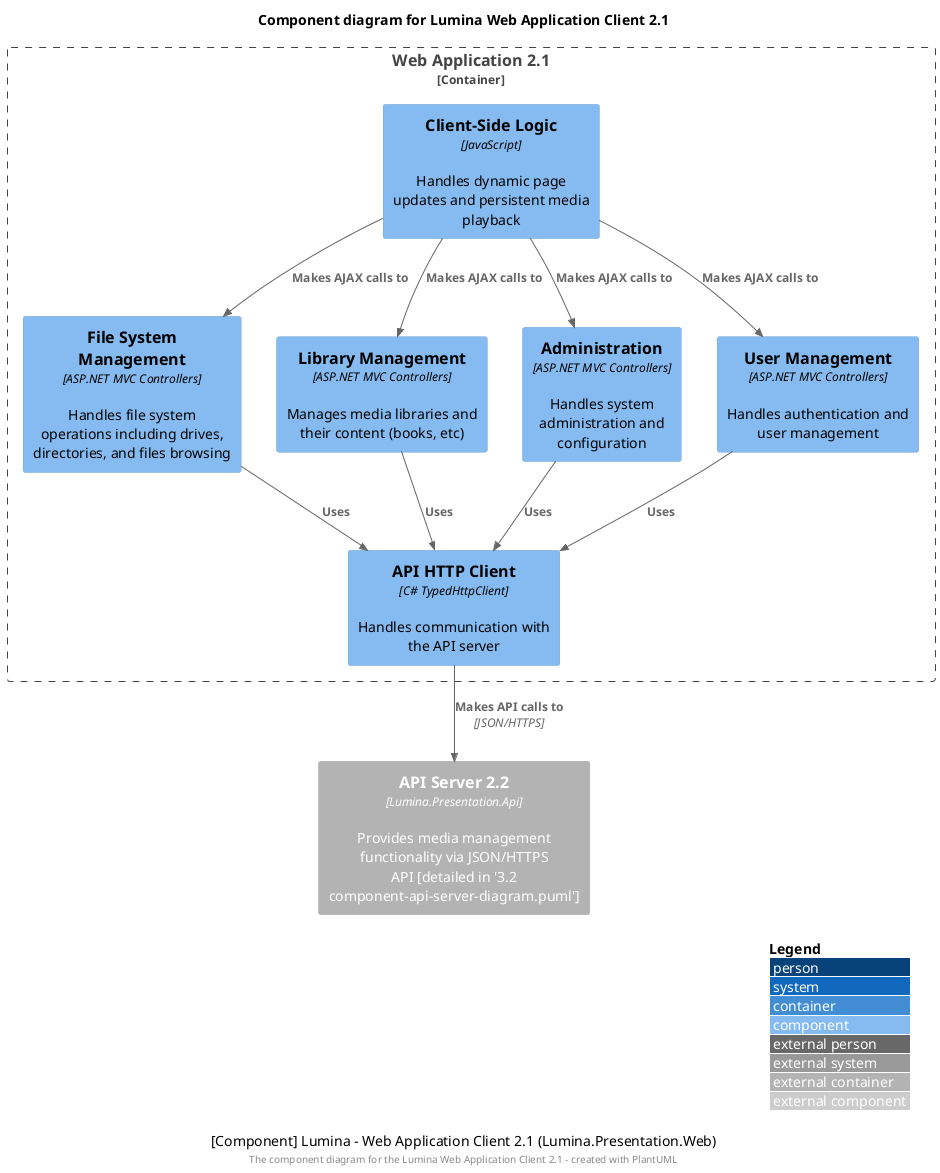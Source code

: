 @startuml Lumina Web Application Components
!include <C4/C4_Component>

LAYOUT_WITH_LEGEND()
title Component diagram for Lumina Web Application Client 2.1

Container_Ext(api, "API Server 2.2", "Lumina.Presentation.Api", "Provides media management functionality via JSON/HTTPS API [detailed in '3.2 component-api-server-diagram.puml']")

Container_Boundary(wb, "Web Application 2.1") {
    Component(fileSystem, "File System Management", "ASP.NET MVC Controllers", "Handles file system operations including drives, directories, and files browsing")
    
    Component(library, "Library Management", "ASP.NET MVC Controllers", "Manages media libraries and their content (books, etc)")
    
    Component(admin, "Administration", "ASP.NET MVC Controllers", "Handles system administration and configuration")
    
    Component(users, "User Management", "ASP.NET MVC Controllers", "Handles authentication and user management")
    
    Component(clientJs, "Client-Side Logic", "JavaScript", "Handles dynamic page updates and persistent media playback")
    
    Component(httpClient, "API HTTP Client", "C# TypedHttpClient", "Handles communication with the API server")
}

Rel(fileSystem, httpClient, "Uses")
Rel(library, httpClient, "Uses")
Rel(admin, httpClient, "Uses")
Rel(users, httpClient, "Uses")
Rel(httpClient, api, "Makes API calls to", "JSON/HTTPS")
Rel(clientJs, fileSystem, "Makes AJAX calls to")
Rel(clientJs, library, "Makes AJAX calls to")
Rel(clientJs, admin, "Makes AJAX calls to")
Rel(clientJs, users, "Makes AJAX calls to")

caption [Component] Lumina - Web Application Client 2.1 (Lumina.Presentation.Web)

footer The component diagram for the Lumina Web Application Client 2.1 - created with PlantUML
@enduml